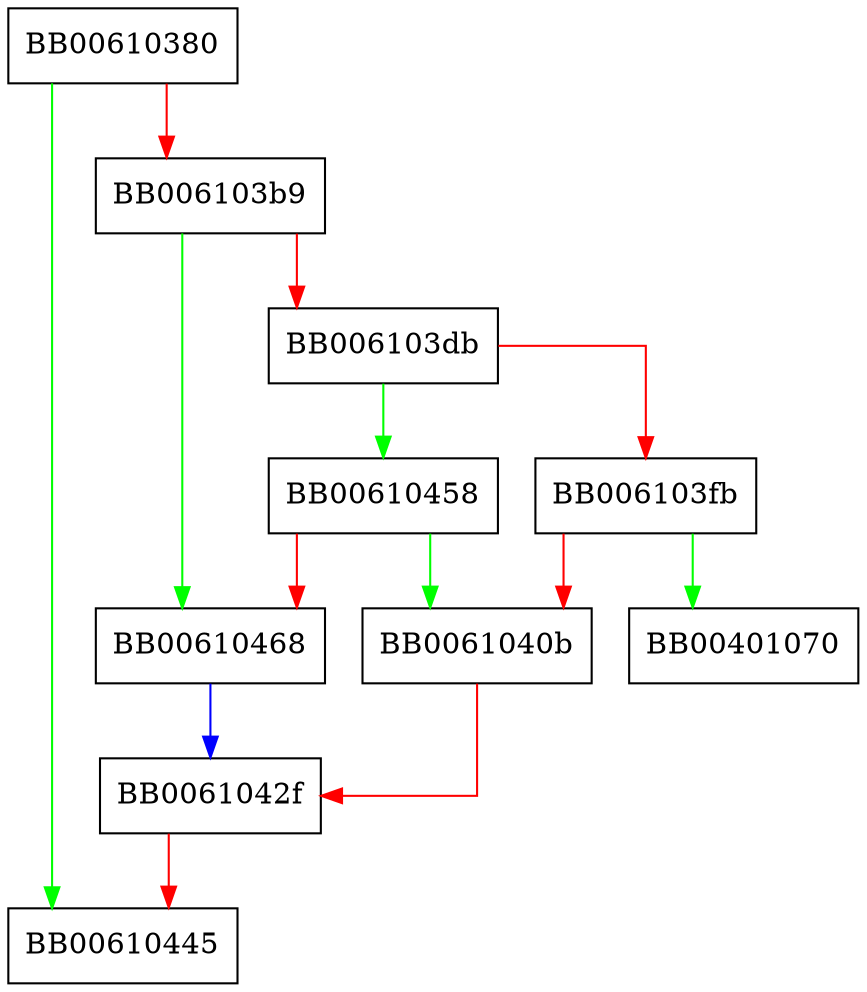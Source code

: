digraph OCSP_request_add1_nonce {
  node [shape="box"];
  graph [splines=ortho];
  BB00610380 -> BB00610445 [color="green"];
  BB00610380 -> BB006103b9 [color="red"];
  BB006103b9 -> BB00610468 [color="green"];
  BB006103b9 -> BB006103db [color="red"];
  BB006103db -> BB00610458 [color="green"];
  BB006103db -> BB006103fb [color="red"];
  BB006103fb -> BB00401070 [color="green"];
  BB006103fb -> BB0061040b [color="red"];
  BB0061040b -> BB0061042f [color="red"];
  BB0061042f -> BB00610445 [color="red"];
  BB00610458 -> BB0061040b [color="green"];
  BB00610458 -> BB00610468 [color="red"];
  BB00610468 -> BB0061042f [color="blue"];
}